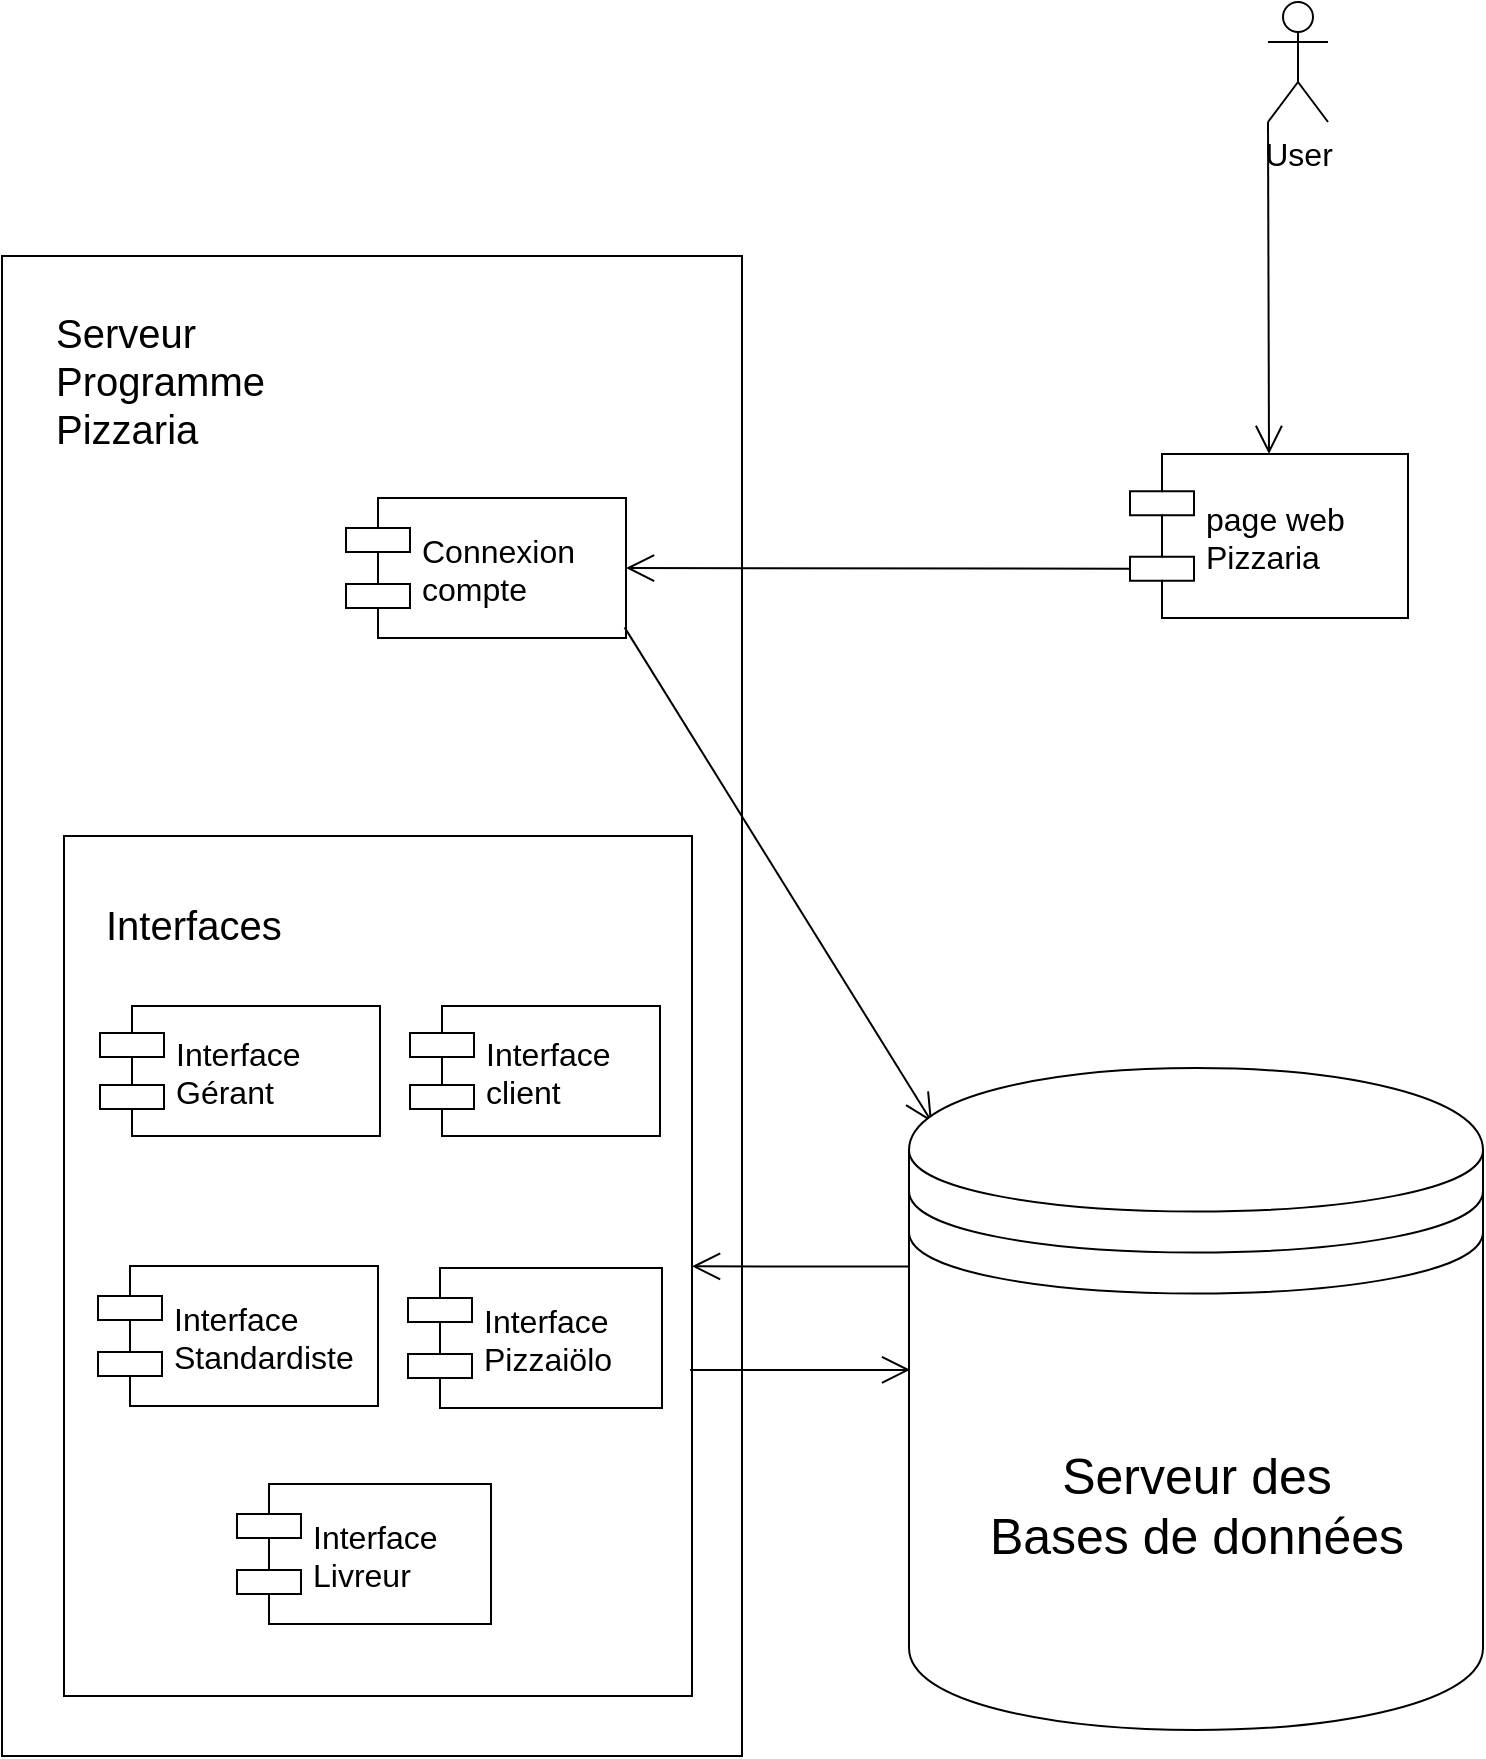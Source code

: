 <mxfile version="11.3.0" type="device" pages="1"><diagram id="lL6M4-v_YjlTNBG7g_ic" name="Page-1"><mxGraphModel dx="1072" dy="612" grid="1" gridSize="10" guides="1" tooltips="1" connect="1" arrows="1" fold="1" page="1" pageScale="1" pageWidth="827" pageHeight="1169" math="0" shadow="0"><root><mxCell id="0"/><mxCell id="1" parent="0"/><mxCell id="taCjFrIlaEHtQ6FM2Tvx-78" value="" style="html=1;" parent="1" vertex="1"><mxGeometry x="35" y="326" width="370" height="750" as="geometry"/></mxCell><mxCell id="taCjFrIlaEHtQ6FM2Tvx-86" value="" style="html=1;" parent="taCjFrIlaEHtQ6FM2Tvx-78" vertex="1"><mxGeometry x="31" y="290" width="314" height="430" as="geometry"/></mxCell><mxCell id="taCjFrIlaEHtQ6FM2Tvx-85" value="Interface&#10;client" style="shape=component;align=left;spacingLeft=36;fontSize=16;" parent="taCjFrIlaEHtQ6FM2Tvx-78" vertex="1"><mxGeometry x="204" y="375" width="125" height="65" as="geometry"/></mxCell><mxCell id="taCjFrIlaEHtQ6FM2Tvx-10" value="Interface&#10;Standardiste" style="shape=component;align=left;spacingLeft=36;fontSize=16;" parent="taCjFrIlaEHtQ6FM2Tvx-78" vertex="1"><mxGeometry x="48" y="505" width="140" height="70" as="geometry"/></mxCell><mxCell id="taCjFrIlaEHtQ6FM2Tvx-72" value="Interface&#10;Pizzaiölo" style="shape=component;align=left;spacingLeft=36;fontSize=16;" parent="taCjFrIlaEHtQ6FM2Tvx-78" vertex="1"><mxGeometry x="203" y="506" width="127" height="70" as="geometry"/></mxCell><mxCell id="taCjFrIlaEHtQ6FM2Tvx-26" value="Interface&#10;Gérant" style="shape=component;align=left;spacingLeft=36;fontSize=16;" parent="taCjFrIlaEHtQ6FM2Tvx-78" vertex="1"><mxGeometry x="49" y="375" width="140" height="65" as="geometry"/></mxCell><mxCell id="taCjFrIlaEHtQ6FM2Tvx-106" value="&lt;span style=&quot;font-size: 20px ; text-align: center&quot;&gt;Serveur&lt;br&gt;&lt;/span&gt;&lt;span style=&quot;font-size: 20px ; text-align: center&quot;&gt;Programme&lt;/span&gt;&lt;br style=&quot;padding: 0px ; margin: 0px ; font-size: 20px ; text-align: center&quot;&gt;&lt;span style=&quot;font-size: 20px ; text-align: center&quot;&gt;Pizzaria&lt;br&gt;&lt;/span&gt;" style="text;html=1;resizable=0;points=[];autosize=1;align=left;verticalAlign=top;spacingTop=-4;fontSize=16;" parent="taCjFrIlaEHtQ6FM2Tvx-78" vertex="1"><mxGeometry x="25" y="24" width="120" height="60" as="geometry"/></mxCell><mxCell id="taCjFrIlaEHtQ6FM2Tvx-109" value="&lt;span style=&quot;font-size: 20px&quot;&gt;Interfaces&lt;/span&gt;" style="text;html=1;resizable=0;points=[];autosize=1;align=left;verticalAlign=top;spacingTop=-4;fontSize=16;" parent="taCjFrIlaEHtQ6FM2Tvx-78" vertex="1"><mxGeometry x="50" y="320" width="100" height="20" as="geometry"/></mxCell><mxCell id="taCjFrIlaEHtQ6FM2Tvx-119" value="Interface&#10;Livreur" style="shape=component;align=left;spacingLeft=36;fontSize=16;" parent="taCjFrIlaEHtQ6FM2Tvx-78" vertex="1"><mxGeometry x="117.5" y="614" width="127" height="70" as="geometry"/></mxCell><mxCell id="taCjFrIlaEHtQ6FM2Tvx-11" value="&lt;font style=&quot;font-size: 16px&quot;&gt;User&lt;/font&gt;" style="shape=umlActor;verticalLabelPosition=bottom;labelBackgroundColor=#ffffff;verticalAlign=top;html=1;outlineConnect=0;" parent="1" vertex="1"><mxGeometry x="668" y="199" width="30" height="60" as="geometry"/></mxCell><mxCell id="taCjFrIlaEHtQ6FM2Tvx-19" value="Connexion&#10;compte" style="shape=component;align=left;spacingLeft=36;fontSize=16;" parent="1" vertex="1"><mxGeometry x="207" y="447" width="140" height="70" as="geometry"/></mxCell><mxCell id="taCjFrIlaEHtQ6FM2Tvx-61" value="" style="endArrow=open;endFill=1;endSize=12;html=1;exitX=0;exitY=1;exitDx=0;exitDy=0;exitPerimeter=0;entryX=0.5;entryY=0;entryDx=0;entryDy=0;" parent="1" source="taCjFrIlaEHtQ6FM2Tvx-11" target="taCjFrIlaEHtQ6FM2Tvx-6" edge="1"><mxGeometry width="160" relative="1" as="geometry"><mxPoint x="520" y="190" as="sourcePoint"/><mxPoint x="666.75" y="424" as="targetPoint"/></mxGeometry></mxCell><mxCell id="taCjFrIlaEHtQ6FM2Tvx-87" value="" style="endArrow=open;endFill=1;endSize=12;html=1;exitX=0.995;exitY=0.924;exitDx=0;exitDy=0;entryX=0.04;entryY=0.082;entryDx=0;entryDy=0;entryPerimeter=0;exitPerimeter=0;" parent="1" source="taCjFrIlaEHtQ6FM2Tvx-19" target="taCjFrIlaEHtQ6FM2Tvx-88" edge="1"><mxGeometry width="160" relative="1" as="geometry"><mxPoint x="30" y="1100" as="sourcePoint"/><mxPoint x="492.163" y="767.0" as="targetPoint"/></mxGeometry></mxCell><mxCell id="taCjFrIlaEHtQ6FM2Tvx-88" value="&lt;font style=&quot;font-size: 25px&quot;&gt;Serveur des&lt;br&gt;Bases de données&lt;br&gt;&lt;/font&gt;" style="shape=datastore;whiteSpace=wrap;html=1;" parent="1" vertex="1"><mxGeometry x="488.5" y="732" width="287" height="331" as="geometry"/></mxCell><mxCell id="taCjFrIlaEHtQ6FM2Tvx-105" value="" style="endArrow=open;endFill=1;endSize=12;html=1;fontSize=16;exitX=0;exitY=0.3;exitDx=0;exitDy=0;" parent="1" source="taCjFrIlaEHtQ6FM2Tvx-88" target="taCjFrIlaEHtQ6FM2Tvx-86" edge="1"><mxGeometry width="160" relative="1" as="geometry"><mxPoint x="40" y="1100" as="sourcePoint"/><mxPoint x="200" y="1100" as="targetPoint"/></mxGeometry></mxCell><mxCell id="taCjFrIlaEHtQ6FM2Tvx-118" value="" style="endArrow=open;endFill=1;endSize=12;html=1;fontSize=16;entryX=1;entryY=0.5;entryDx=0;entryDy=0;exitX=0;exitY=0.7;exitDx=0;exitDy=0;" parent="1" source="taCjFrIlaEHtQ6FM2Tvx-6" target="taCjFrIlaEHtQ6FM2Tvx-19" edge="1"><mxGeometry width="160" relative="1" as="geometry"><mxPoint x="562.5" y="481.4" as="sourcePoint"/><mxPoint x="200" y="1100" as="targetPoint"/></mxGeometry></mxCell><mxCell id="taCjFrIlaEHtQ6FM2Tvx-120" value="" style="endArrow=open;endFill=1;endSize=12;html=1;fontSize=16;exitX=0.997;exitY=0.621;exitDx=0;exitDy=0;exitPerimeter=0;entryX=0.002;entryY=0.456;entryDx=0;entryDy=0;entryPerimeter=0;" parent="1" source="taCjFrIlaEHtQ6FM2Tvx-86" target="taCjFrIlaEHtQ6FM2Tvx-88" edge="1"><mxGeometry width="160" relative="1" as="geometry"><mxPoint x="40" y="1100" as="sourcePoint"/><mxPoint x="486" y="885" as="targetPoint"/></mxGeometry></mxCell><mxCell id="taCjFrIlaEHtQ6FM2Tvx-6" value="page web&#10;Pizzaria" style="shape=component;align=left;spacingLeft=36;fontSize=16;" parent="1" vertex="1"><mxGeometry x="599" y="425" width="139" height="82" as="geometry"/></mxCell></root></mxGraphModel></diagram></mxfile>